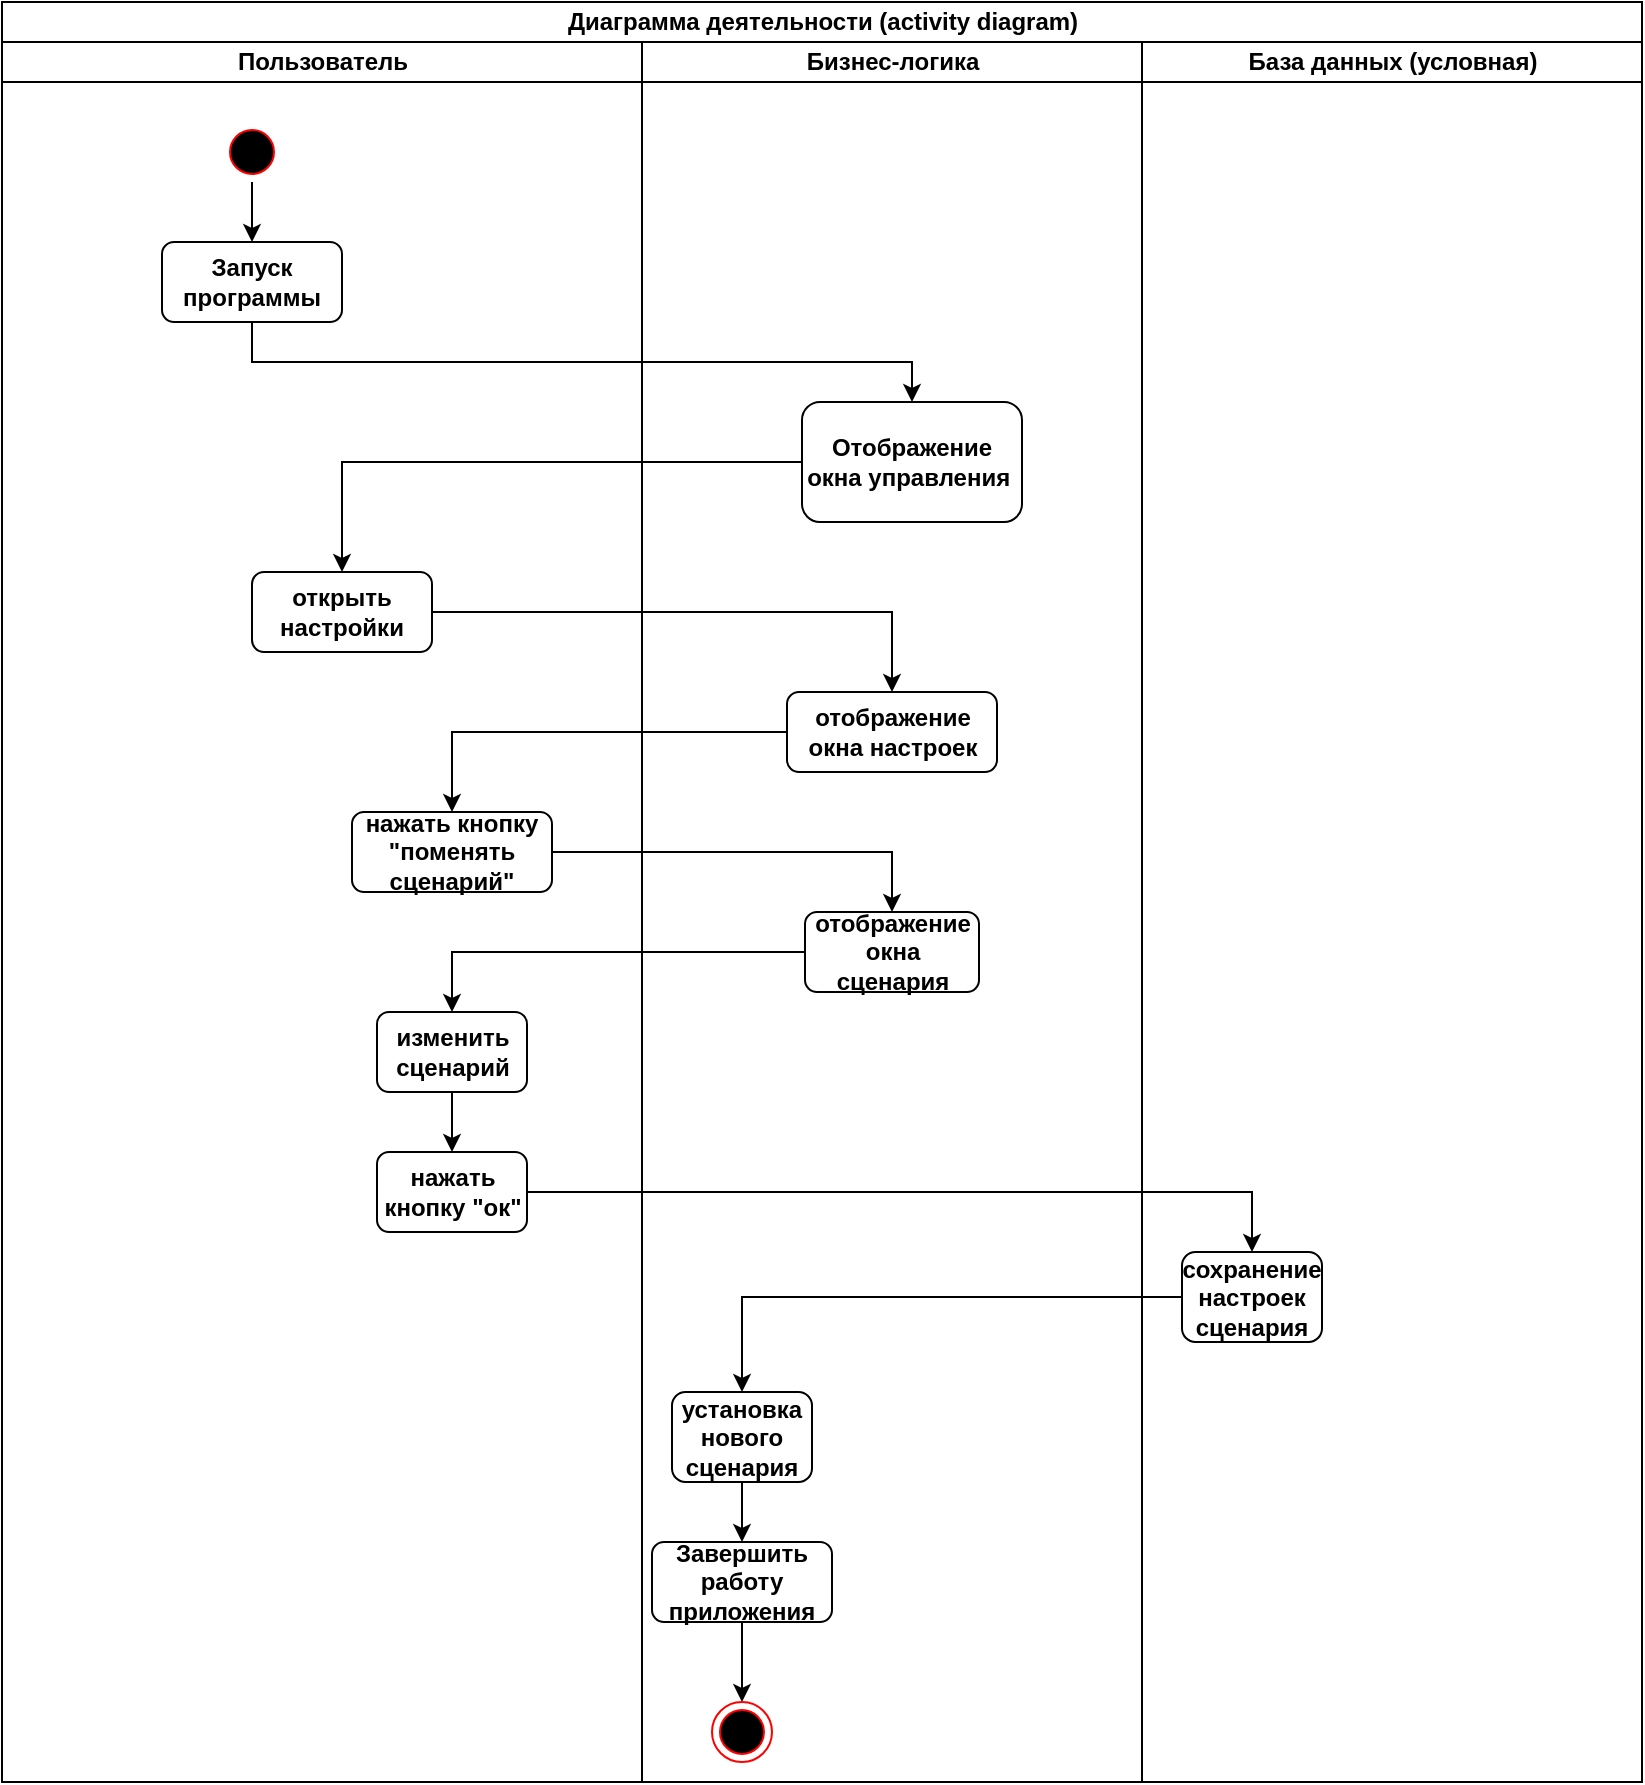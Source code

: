 <mxfile version="12.2.6" type="device" pages="1"><diagram id="g-lSbzx8XKHLL1eZhLI1" name="Page-1"><mxGraphModel dx="1408" dy="731" grid="1" gridSize="10" guides="1" tooltips="1" connect="1" arrows="1" fold="1" page="1" pageScale="1" pageWidth="1920" pageHeight="1200" math="0" shadow="0"><root><mxCell id="0"/><mxCell id="1" parent="0"/><mxCell id="4SXV6lbyYRFHNLvJQAEv-1" value="Диаграмма деятельности (activity diagram)" style="swimlane;html=1;childLayout=stackLayout;resizeParent=1;resizeParentMax=0;startSize=20;" parent="1" vertex="1"><mxGeometry x="510" y="155" width="820" height="890" as="geometry"/></mxCell><mxCell id="4SXV6lbyYRFHNLvJQAEv-2" value="Пользователь" style="swimlane;html=1;startSize=20;" parent="4SXV6lbyYRFHNLvJQAEv-1" vertex="1"><mxGeometry y="20" width="320" height="870" as="geometry"/></mxCell><mxCell id="4SXV6lbyYRFHNLvJQAEv-8" style="edgeStyle=orthogonalEdgeStyle;rounded=0;orthogonalLoop=1;jettySize=auto;html=1;entryX=0.5;entryY=0;entryDx=0;entryDy=0;" parent="4SXV6lbyYRFHNLvJQAEv-2" source="4SXV6lbyYRFHNLvJQAEv-5" target="4SXV6lbyYRFHNLvJQAEv-7" edge="1"><mxGeometry relative="1" as="geometry"/></mxCell><mxCell id="4SXV6lbyYRFHNLvJQAEv-5" value="" style="ellipse;html=1;shape=startState;fillColor=#000000;strokeColor=#ff0000;" parent="4SXV6lbyYRFHNLvJQAEv-2" vertex="1"><mxGeometry x="110" y="40" width="30" height="30" as="geometry"/></mxCell><mxCell id="4SXV6lbyYRFHNLvJQAEv-7" value="&lt;b&gt;Запуск программы&lt;/b&gt;" style="rounded=1;whiteSpace=wrap;html=1;" parent="4SXV6lbyYRFHNLvJQAEv-2" vertex="1"><mxGeometry x="80" y="100" width="90" height="40" as="geometry"/></mxCell><mxCell id="4SXV6lbyYRFHNLvJQAEv-17" value="&lt;b&gt;открыть настройки&lt;/b&gt;" style="rounded=1;whiteSpace=wrap;html=1;" parent="4SXV6lbyYRFHNLvJQAEv-2" vertex="1"><mxGeometry x="125" y="265" width="90" height="40" as="geometry"/></mxCell><mxCell id="b-1MPa04hajET3klrJq5-38" value="&lt;b&gt;нажать кнопку &quot;поменять сценарий&quot;&lt;/b&gt;" style="rounded=1;whiteSpace=wrap;html=1;" parent="4SXV6lbyYRFHNLvJQAEv-2" vertex="1"><mxGeometry x="175" y="385" width="100" height="40" as="geometry"/></mxCell><mxCell id="b-1MPa04hajET3klrJq5-51" style="edgeStyle=orthogonalEdgeStyle;rounded=0;orthogonalLoop=1;jettySize=auto;html=1;entryX=0.5;entryY=0;entryDx=0;entryDy=0;" parent="4SXV6lbyYRFHNLvJQAEv-2" source="b-1MPa04hajET3klrJq5-47" target="b-1MPa04hajET3klrJq5-50" edge="1"><mxGeometry relative="1" as="geometry"/></mxCell><mxCell id="b-1MPa04hajET3klrJq5-47" value="&lt;b&gt;изменить сценарий&lt;/b&gt;" style="rounded=1;whiteSpace=wrap;html=1;" parent="4SXV6lbyYRFHNLvJQAEv-2" vertex="1"><mxGeometry x="187.5" y="485" width="75" height="40" as="geometry"/></mxCell><mxCell id="b-1MPa04hajET3klrJq5-50" value="&lt;b&gt;нажать кнопку &quot;ок&quot;&lt;/b&gt;" style="rounded=1;whiteSpace=wrap;html=1;" parent="4SXV6lbyYRFHNLvJQAEv-2" vertex="1"><mxGeometry x="187.5" y="555" width="75" height="40" as="geometry"/></mxCell><mxCell id="4SXV6lbyYRFHNLvJQAEv-3" value="Бизнес-логика" style="swimlane;html=1;startSize=20;" parent="4SXV6lbyYRFHNLvJQAEv-1" vertex="1"><mxGeometry x="320" y="20" width="250" height="870" as="geometry"/></mxCell><mxCell id="4SXV6lbyYRFHNLvJQAEv-15" value="&lt;b&gt;Отображение окна управления&amp;nbsp;&lt;/b&gt;" style="rounded=1;whiteSpace=wrap;html=1;" parent="4SXV6lbyYRFHNLvJQAEv-3" vertex="1"><mxGeometry x="80" y="180" width="110" height="60" as="geometry"/></mxCell><mxCell id="4SXV6lbyYRFHNLvJQAEv-20" value="&lt;b&gt;отображение окна настроек&lt;/b&gt;" style="rounded=1;whiteSpace=wrap;html=1;" parent="4SXV6lbyYRFHNLvJQAEv-3" vertex="1"><mxGeometry x="72.5" y="325" width="105" height="40" as="geometry"/></mxCell><mxCell id="4SXV6lbyYRFHNLvJQAEv-29" style="edgeStyle=orthogonalEdgeStyle;rounded=0;orthogonalLoop=1;jettySize=auto;html=1;entryX=0.5;entryY=0;entryDx=0;entryDy=0;" parent="4SXV6lbyYRFHNLvJQAEv-3" source="4SXV6lbyYRFHNLvJQAEv-24" target="4SXV6lbyYRFHNLvJQAEv-28" edge="1"><mxGeometry relative="1" as="geometry"/></mxCell><mxCell id="4SXV6lbyYRFHNLvJQAEv-24" value="&lt;b&gt;Завершить работу приложения&lt;/b&gt;" style="rounded=1;whiteSpace=wrap;html=1;" parent="4SXV6lbyYRFHNLvJQAEv-3" vertex="1"><mxGeometry x="5" y="750" width="90" height="40" as="geometry"/></mxCell><mxCell id="4SXV6lbyYRFHNLvJQAEv-28" value="" style="ellipse;html=1;shape=endState;fillColor=#000000;strokeColor=#ff0000;" parent="4SXV6lbyYRFHNLvJQAEv-3" vertex="1"><mxGeometry x="35" y="830" width="30" height="30" as="geometry"/></mxCell><mxCell id="b-1MPa04hajET3klrJq5-40" value="&lt;b&gt;отображение окна сценария&lt;/b&gt;" style="rounded=1;whiteSpace=wrap;html=1;" parent="4SXV6lbyYRFHNLvJQAEv-3" vertex="1"><mxGeometry x="81.5" y="435" width="87" height="40" as="geometry"/></mxCell><mxCell id="wB_8ZOqBoUN3nCYKunyc-12" style="edgeStyle=orthogonalEdgeStyle;rounded=0;orthogonalLoop=1;jettySize=auto;html=1;entryX=0.5;entryY=0;entryDx=0;entryDy=0;" edge="1" parent="4SXV6lbyYRFHNLvJQAEv-3" source="b-1MPa04hajET3klrJq5-49" target="4SXV6lbyYRFHNLvJQAEv-24"><mxGeometry relative="1" as="geometry"/></mxCell><mxCell id="b-1MPa04hajET3klrJq5-49" value="&lt;b&gt;установка нового сценария&lt;/b&gt;" style="rounded=1;whiteSpace=wrap;html=1;" parent="4SXV6lbyYRFHNLvJQAEv-3" vertex="1"><mxGeometry x="15" y="675" width="70" height="45" as="geometry"/></mxCell><mxCell id="4SXV6lbyYRFHNLvJQAEv-4" value="База данных (условная)" style="swimlane;html=1;startSize=20;" parent="4SXV6lbyYRFHNLvJQAEv-1" vertex="1"><mxGeometry x="570" y="20" width="250" height="870" as="geometry"/></mxCell><mxCell id="wB_8ZOqBoUN3nCYKunyc-7" value="&lt;b&gt;сохранение настроек сценария&lt;/b&gt;" style="rounded=1;whiteSpace=wrap;html=1;" vertex="1" parent="4SXV6lbyYRFHNLvJQAEv-4"><mxGeometry x="20" y="605" width="70" height="45" as="geometry"/></mxCell><mxCell id="4SXV6lbyYRFHNLvJQAEv-21" style="edgeStyle=orthogonalEdgeStyle;rounded=0;orthogonalLoop=1;jettySize=auto;html=1;entryX=0.5;entryY=0;entryDx=0;entryDy=0;" parent="4SXV6lbyYRFHNLvJQAEv-1" source="4SXV6lbyYRFHNLvJQAEv-17" target="4SXV6lbyYRFHNLvJQAEv-20" edge="1"><mxGeometry relative="1" as="geometry"/></mxCell><mxCell id="4SXV6lbyYRFHNLvJQAEv-32" style="edgeStyle=orthogonalEdgeStyle;rounded=0;orthogonalLoop=1;jettySize=auto;html=1;entryX=0.5;entryY=0;entryDx=0;entryDy=0;" parent="4SXV6lbyYRFHNLvJQAEv-1" source="4SXV6lbyYRFHNLvJQAEv-7" target="4SXV6lbyYRFHNLvJQAEv-15" edge="1"><mxGeometry relative="1" as="geometry"><Array as="points"><mxPoint x="125" y="180"/><mxPoint x="455" y="180"/></Array></mxGeometry></mxCell><mxCell id="itQQjxJknd3s8yDi89fr-20" style="edgeStyle=orthogonalEdgeStyle;rounded=0;orthogonalLoop=1;jettySize=auto;html=1;entryX=0.5;entryY=0;entryDx=0;entryDy=0;" parent="4SXV6lbyYRFHNLvJQAEv-1" source="4SXV6lbyYRFHNLvJQAEv-15" target="4SXV6lbyYRFHNLvJQAEv-17" edge="1"><mxGeometry relative="1" as="geometry"><mxPoint x="169" y="415" as="targetPoint"/></mxGeometry></mxCell><mxCell id="b-1MPa04hajET3klrJq5-39" style="edgeStyle=orthogonalEdgeStyle;rounded=0;orthogonalLoop=1;jettySize=auto;html=1;entryX=0.5;entryY=0;entryDx=0;entryDy=0;" parent="4SXV6lbyYRFHNLvJQAEv-1" source="4SXV6lbyYRFHNLvJQAEv-20" target="b-1MPa04hajET3klrJq5-38" edge="1"><mxGeometry relative="1" as="geometry"/></mxCell><mxCell id="b-1MPa04hajET3klrJq5-41" style="edgeStyle=orthogonalEdgeStyle;rounded=0;orthogonalLoop=1;jettySize=auto;html=1;entryX=0.5;entryY=0;entryDx=0;entryDy=0;" parent="4SXV6lbyYRFHNLvJQAEv-1" source="b-1MPa04hajET3klrJq5-38" target="b-1MPa04hajET3klrJq5-40" edge="1"><mxGeometry relative="1" as="geometry"/></mxCell><mxCell id="b-1MPa04hajET3klrJq5-48" style="edgeStyle=orthogonalEdgeStyle;rounded=0;orthogonalLoop=1;jettySize=auto;html=1;entryX=0.5;entryY=0;entryDx=0;entryDy=0;" parent="4SXV6lbyYRFHNLvJQAEv-1" source="b-1MPa04hajET3klrJq5-40" target="b-1MPa04hajET3klrJq5-47" edge="1"><mxGeometry relative="1" as="geometry"/></mxCell><mxCell id="wB_8ZOqBoUN3nCYKunyc-8" style="edgeStyle=orthogonalEdgeStyle;rounded=0;orthogonalLoop=1;jettySize=auto;html=1;entryX=0.5;entryY=0;entryDx=0;entryDy=0;" edge="1" parent="4SXV6lbyYRFHNLvJQAEv-1" source="b-1MPa04hajET3klrJq5-50" target="wB_8ZOqBoUN3nCYKunyc-7"><mxGeometry relative="1" as="geometry"/></mxCell><mxCell id="wB_8ZOqBoUN3nCYKunyc-11" style="edgeStyle=orthogonalEdgeStyle;rounded=0;orthogonalLoop=1;jettySize=auto;html=1;entryX=0.5;entryY=0;entryDx=0;entryDy=0;" edge="1" parent="4SXV6lbyYRFHNLvJQAEv-1" source="wB_8ZOqBoUN3nCYKunyc-7" target="b-1MPa04hajET3klrJq5-49"><mxGeometry relative="1" as="geometry"/></mxCell></root></mxGraphModel></diagram></mxfile>